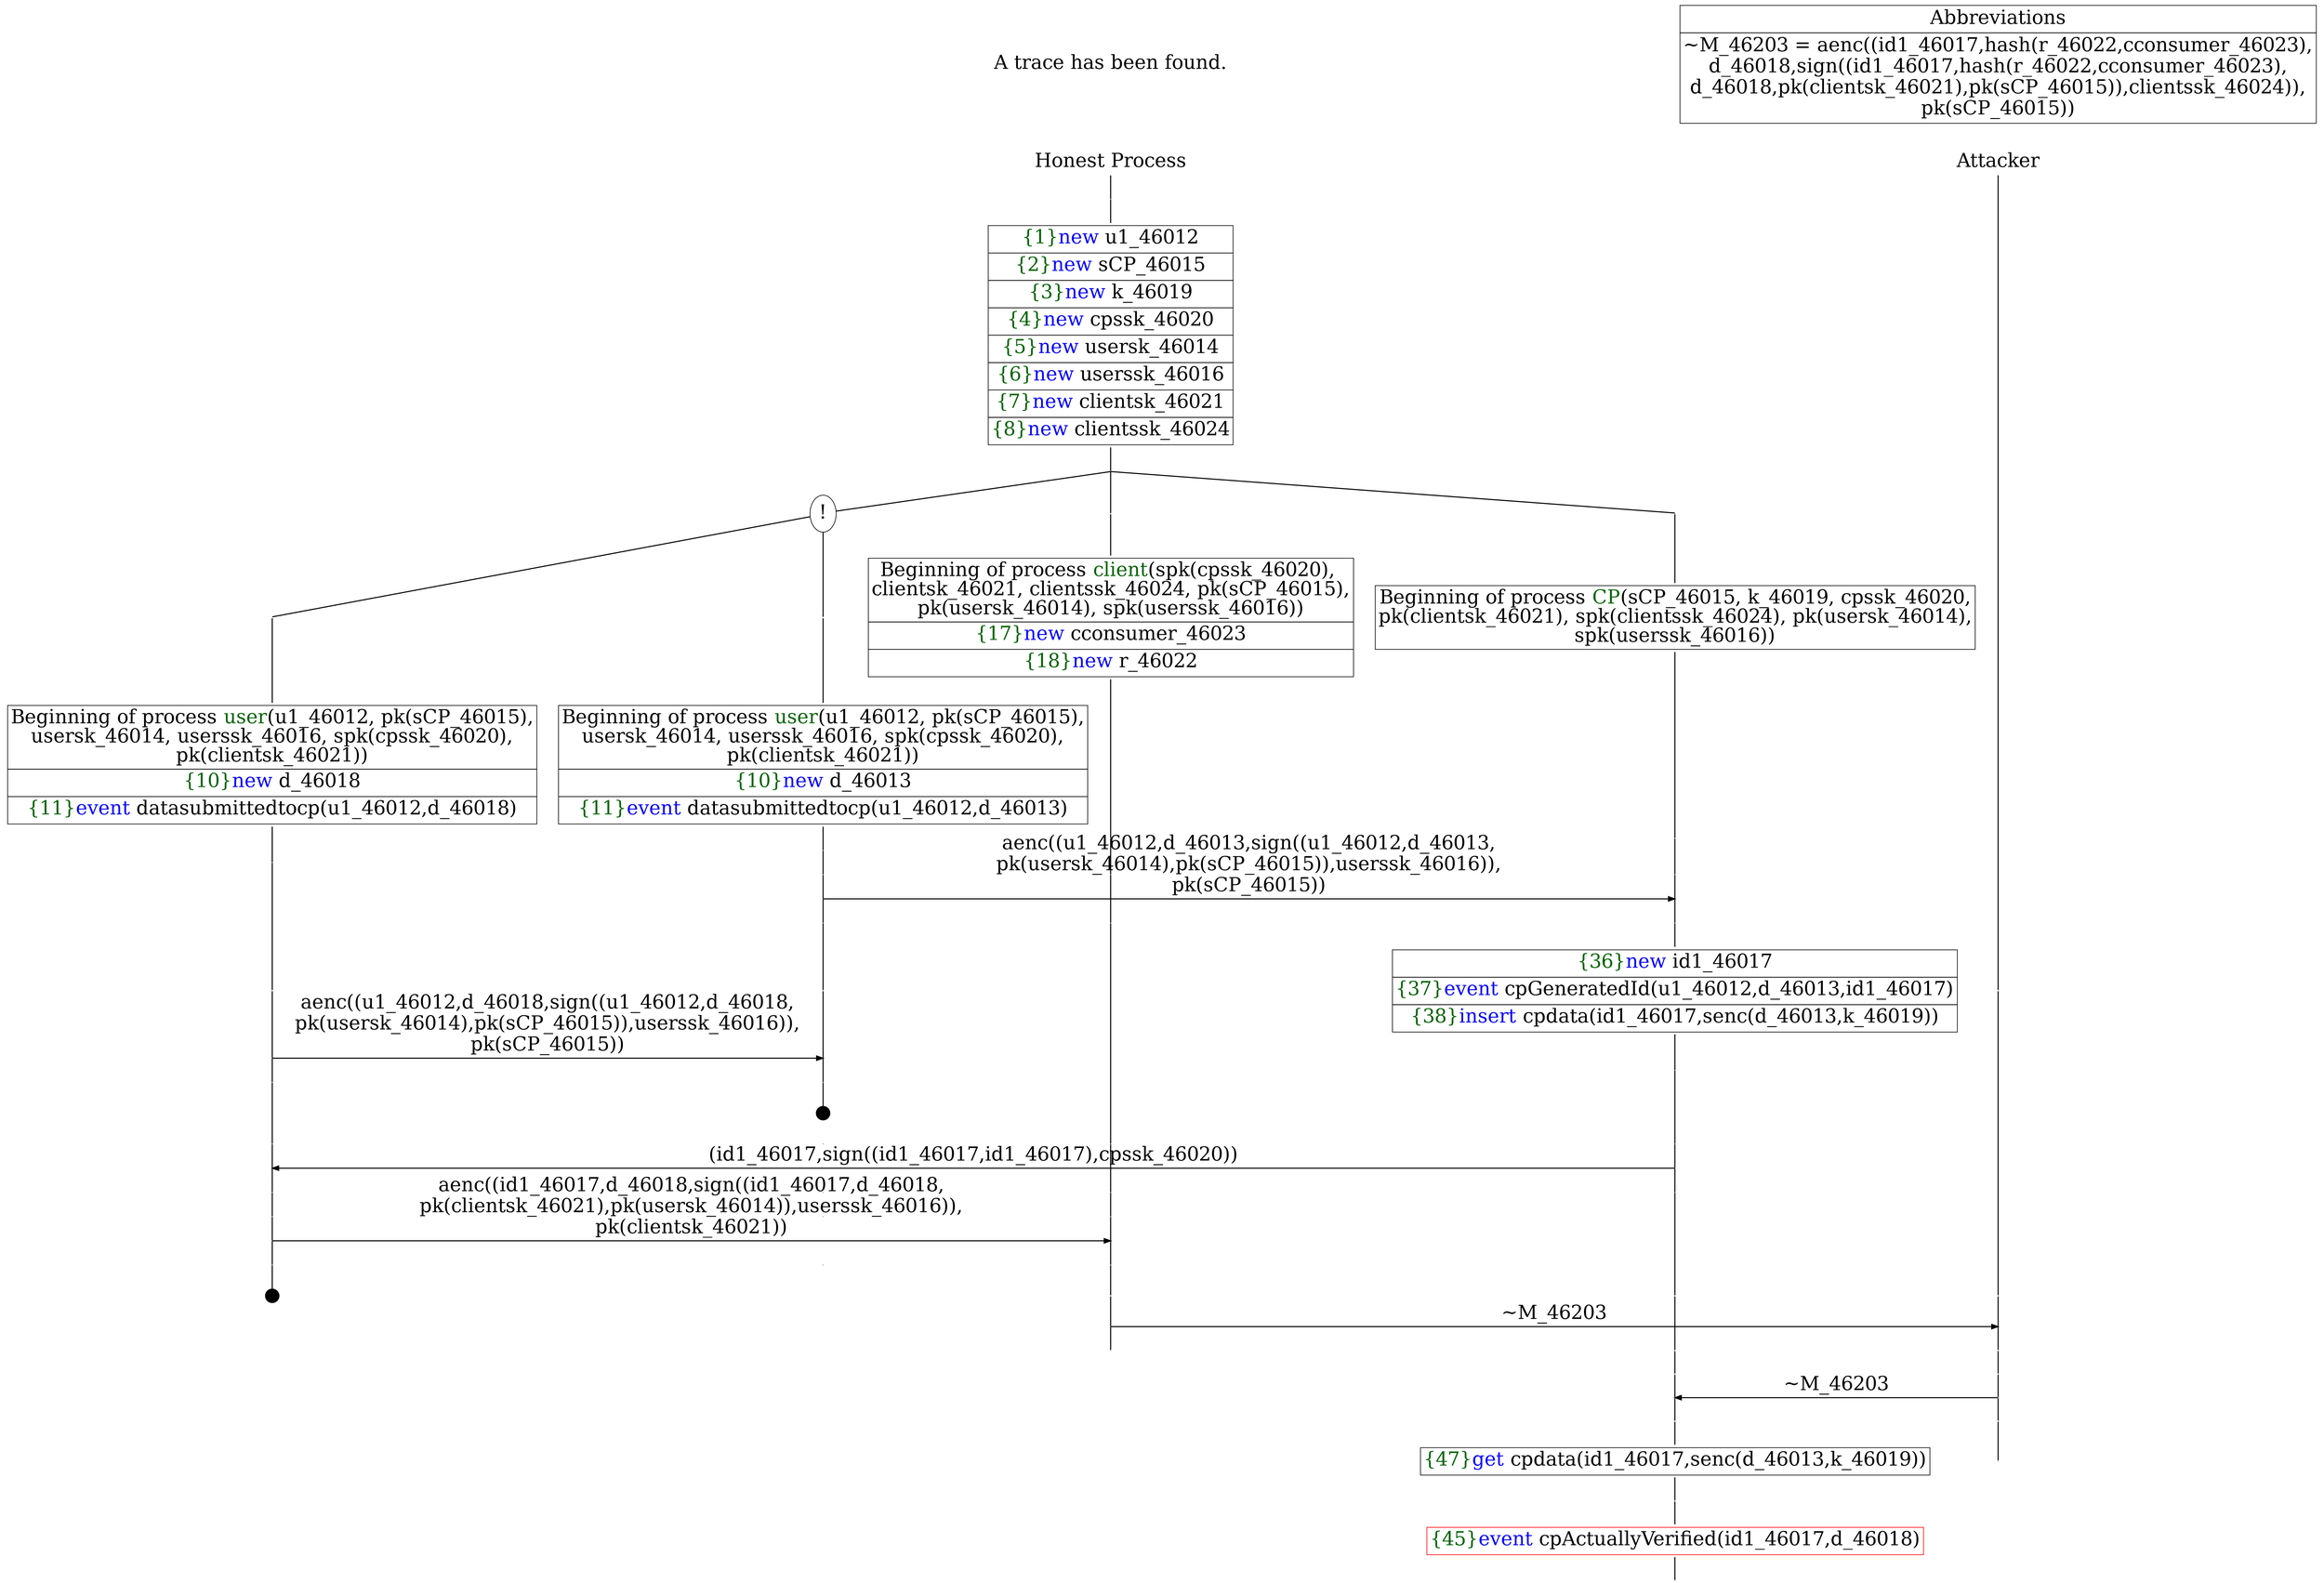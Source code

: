 digraph {
graph [ordering = out]
edge [arrowhead = none, penwidth = 1.6, fontsize = 30]
node [shape = point, width = 0, height = 0, fontsize = 30]
Trace [label = <A trace has been found.<br/>
>, shape = plaintext]
P0__0 [label = "Honest Process", shape = plaintext]
P__0 [label = "Attacker", shape = plaintext]
Trace -> P0__0 [label = "", style = invisible, weight = 100]{rank = same; P0__0 P__0}
P0__0 -> P0__1 [label = <>, weight = 100]
P0__1 -> P0__2 [label = <>, weight = 100]
P0__2 [shape = plaintext, label = <<TABLE BORDER="0" CELLBORDER="1" CELLSPACING="0" CELLPADDING="4"> <TR><TD><FONT COLOR="darkgreen">{1}</FONT><FONT COLOR="blue">new </FONT>u1_46012</TD></TR><TR><TD><FONT COLOR="darkgreen">{2}</FONT><FONT COLOR="blue">new </FONT>sCP_46015</TD></TR><TR><TD><FONT COLOR="darkgreen">{3}</FONT><FONT COLOR="blue">new </FONT>k_46019</TD></TR><TR><TD><FONT COLOR="darkgreen">{4}</FONT><FONT COLOR="blue">new </FONT>cpssk_46020</TD></TR><TR><TD><FONT COLOR="darkgreen">{5}</FONT><FONT COLOR="blue">new </FONT>usersk_46014</TD></TR><TR><TD><FONT COLOR="darkgreen">{6}</FONT><FONT COLOR="blue">new </FONT>userssk_46016</TD></TR><TR><TD><FONT COLOR="darkgreen">{7}</FONT><FONT COLOR="blue">new </FONT>clientsk_46021</TD></TR><TR><TD><FONT COLOR="darkgreen">{8}</FONT><FONT COLOR="blue">new </FONT>clientssk_46024</TD></TR></TABLE>>]
P0__2 -> P0__3 [label = <>, weight = 100]
/*RPar */
P0__3 -> P0_2__3 [label = <>]
P0__3 -> P0_1__3 [label = <>]
P0__3 -> P0_0__3 [label = <>]
P0__3 [label = "", fixedsize = false, width = 0, height = 0, shape = none]
{rank = same; P0_0__3 P0_1__3 P0_2__3}
P0_0__3 -> P0_0__4 [label = <>, weight = 100]
P0_0__4 [shape = plaintext, label = <<TABLE BORDER="0" CELLBORDER="1" CELLSPACING="0" CELLPADDING="4"> <TR><TD>Beginning of process <FONT COLOR="darkgreen">CP</FONT>(sCP_46015, k_46019, cpssk_46020,<br/>
pk(clientsk_46021), spk(clientssk_46024), pk(usersk_46014),<br/>
spk(userssk_46016))</TD></TR></TABLE>>]
P0_0__4 -> P0_0__5 [label = <>, weight = 100]
P0_1__3 -> P0_1__4 [label = <>, weight = 100]
P0_1__4 [shape = plaintext, label = <<TABLE BORDER="0" CELLBORDER="1" CELLSPACING="0" CELLPADDING="4"> <TR><TD>Beginning of process <FONT COLOR="darkgreen">client</FONT>(spk(cpssk_46020), <br/>
clientsk_46021, clientssk_46024, pk(sCP_46015),<br/>
pk(usersk_46014), spk(userssk_46016))</TD></TR><TR><TD><FONT COLOR="darkgreen">{17}</FONT><FONT COLOR="blue">new </FONT>cconsumer_46023</TD></TR><TR><TD><FONT COLOR="darkgreen">{18}</FONT><FONT COLOR="blue">new </FONT>r_46022</TD></TR></TABLE>>]
P0_1__4 -> P0_1__5 [label = <>, weight = 100]
P0_2__3 [label = "!", shape = ellipse]
{rank = same; P0_2_1__3 P0_2_0__3}
P0_2_1__3 [label = "", fixedsize = false, width = 0, height = 0, shape = none]
P0_2__3 -> P0_2_1__3 [label = <>]
P0_2_0__3 [label = "", fixedsize = false, width = 0, height = 0, shape = none]
P0_2__3 -> P0_2_0__3 [label = <>]
P0_2_0__3 -> P0_2_0__4 [label = <>, weight = 100]
P0_2_0__4 [shape = plaintext, label = <<TABLE BORDER="0" CELLBORDER="1" CELLSPACING="0" CELLPADDING="4"> <TR><TD>Beginning of process <FONT COLOR="darkgreen">user</FONT>(u1_46012, pk(sCP_46015),<br/>
usersk_46014, userssk_46016, spk(cpssk_46020),<br/>
pk(clientsk_46021))</TD></TR><TR><TD><FONT COLOR="darkgreen">{10}</FONT><FONT COLOR="blue">new </FONT>d_46013</TD></TR><TR><TD><FONT COLOR="darkgreen">{11}</FONT><FONT COLOR="blue">event</FONT> datasubmittedtocp(u1_46012,d_46013)</TD></TR></TABLE>>]
P0_2_0__4 -> P0_2_0__5 [label = <>, weight = 100]
P0_2_1__3 -> P0_2_1__4 [label = <>, weight = 100]
P0_2_1__4 [shape = plaintext, label = <<TABLE BORDER="0" CELLBORDER="1" CELLSPACING="0" CELLPADDING="4"> <TR><TD>Beginning of process <FONT COLOR="darkgreen">user</FONT>(u1_46012, pk(sCP_46015),<br/>
usersk_46014, userssk_46016, spk(cpssk_46020),<br/>
pk(clientsk_46021))</TD></TR><TR><TD><FONT COLOR="darkgreen">{10}</FONT><FONT COLOR="blue">new </FONT>d_46018</TD></TR><TR><TD><FONT COLOR="darkgreen">{11}</FONT><FONT COLOR="blue">event</FONT> datasubmittedtocp(u1_46012,d_46018)</TD></TR></TABLE>>]
P0_2_1__4 -> P0_2_1__5 [label = <>, weight = 100]
P0_2_0__5 -> P0_2_0__6 [label = <>, weight = 100]
P0_1__5 -> P0_1__6 [label = <>, weight = 100]
P0_0__5 -> P0_0__6 [label = <>, weight = 100]
{rank = same; P0_0__6 P0_1__6 P0_2_0__6}
P0_2_0__6 -> P0_2_0__7 [label = <>, weight = 100]
P0_0__6 -> P0_0__7 [label = <>, weight = 100]
{rank = same; P0_0__7 P0_2_0__7}
P0_2_0__7 -> P0_0__7 [label = <aenc((u1_46012,d_46013,sign((u1_46012,d_46013,<br/>
pk(usersk_46014),pk(sCP_46015)),userssk_46016)),<br/>
pk(sCP_46015))>, arrowhead = normal]
P0_2_0__7 -> P0_2_0__8 [label = <>, weight = 100]
P0_1__6 -> P0_1__7 [label = <>, weight = 100]
P0_0__7 -> P0_0__8 [label = <>, weight = 100]
{rank = same; P0_0__8 P0_1__7 P0_2_0__8}
P0_0__8 -> P0_0__9 [label = <>, weight = 100]
P0_0__9 [shape = plaintext, label = <<TABLE BORDER="0" CELLBORDER="1" CELLSPACING="0" CELLPADDING="4"> <TR><TD><FONT COLOR="darkgreen">{36}</FONT><FONT COLOR="blue">new </FONT>id1_46017</TD></TR><TR><TD><FONT COLOR="darkgreen">{37}</FONT><FONT COLOR="blue">event</FONT> cpGeneratedId(u1_46012,d_46013,id1_46017)<br/>
</TD></TR><TR><TD><FONT COLOR="darkgreen">{38}</FONT><FONT COLOR="blue">insert </FONT>cpdata(id1_46017,senc(d_46013,k_46019))<br/>
</TD></TR></TABLE>>]
P0_0__9 -> P0_0__10 [label = <>, weight = 100]
P__0 -> P__1 [label = <>, weight = 100]
{rank = same; P__1 P0_0__9}
P0_2_1__5 -> P0_2_1__6 [label = <>, weight = 100]
P0_2_0__8 -> P0_2_0__9 [label = <>, weight = 100]
{rank = same; P0_2_0__9 P0_2_1__6}
P0_2_1__6 -> P0_2_1__7 [label = <>, weight = 100]
P0_2_0__9 -> P0_2_0__10 [label = <>, weight = 100]
{rank = same; P0_2_0__10 P0_2_1__7}
P0_2_1__7 -> P0_2_0__10 [label = <aenc((u1_46012,d_46018,sign((u1_46012,d_46018,<br/>
pk(usersk_46014),pk(sCP_46015)),userssk_46016)),<br/>
pk(sCP_46015))>, arrowhead = normal]
P0_2_1__7 -> P0_2_1__8 [label = <>, weight = 100]
P0_2_0__10 -> P0_2_0__11 [label = <>, weight = 100]
{rank = same; P0_2_0__11 P0_2_1__8}
P0_2_0__12 [label = "", width = 0.3, height = 0.3]
P0_2_0__11 -> P0_2_0__12 [label = <>, weight = 100]
P0_2_1__8 -> P0_2_1__9 [label = <>, weight = 100]
P0_2_0__13 [label = "", style = invisible]
P0_2_0__12 -> P0_2_0__13 [label = <>, weight = 100, style = invisible]
P0_1__7 -> P0_1__8 [label = <>, weight = 100]
P0_0__10 -> P0_0__11 [label = <>, weight = 100]
{rank = same; P0_0__11 P0_1__8 P0_2_0__13 P0_2_1__9}
P0_2_1__9 -> P0_2_1__10 [label = <>, weight = 100]
P0_0__11 -> P0_0__12 [label = <>, weight = 100]
{rank = same; P0_0__12 P0_2_1__10}
P0_2_1__10 -> P0_0__12 [label = <(id1_46017,sign((id1_46017,id1_46017),cpssk_46020))>, dir = back, arrowhead = normal]
P0_2_1__10 -> P0_2_1__11 [label = <>, weight = 100]
P0_2_0__14 [label = "", style = invisible]
P0_2_0__13 -> P0_2_0__14 [label = <>, weight = 100, style = invisible]
P0_1__8 -> P0_1__9 [label = <>, weight = 100]
P0_0__12 -> P0_0__13 [label = <>, weight = 100]
{rank = same; P0_0__13 P0_1__9 P0_2_0__14 P0_2_1__11}
P0_2_1__11 -> P0_2_1__12 [label = <>, weight = 100]
P0_2_0__15 [label = "", style = invisible]
P0_2_0__14 -> P0_2_0__15 [label = <>, weight = 100, style = invisible]
P0_1__9 -> P0_1__10 [label = <>, weight = 100]
{rank = same; P0_1__10 P0_2_0__15 P0_2_1__12}
P0_2_1__12 -> P0_2_1__13 [label = <>, weight = 100]
P0_1__10 -> P0_1__11 [label = <>, weight = 100]
{rank = same; P0_1__11 P0_2_1__13}
P0_2_1__13 -> P0_1__11 [label = <aenc((id1_46017,d_46018,sign((id1_46017,d_46018,<br/>
pk(clientsk_46021),pk(usersk_46014)),userssk_46016)),<br/>
pk(clientsk_46021))>, arrowhead = normal]
P0_2_1__13 -> P0_2_1__14 [label = <>, weight = 100]
P0_2_0__16 [label = "", style = invisible]
P0_2_0__15 -> P0_2_0__16 [label = <>, weight = 100, style = invisible]
P0_1__11 -> P0_1__12 [label = <>, weight = 100]
{rank = same; P0_1__12 P0_2_0__16 P0_2_1__14}
P0_2_1__15 [label = "", width = 0.3, height = 0.3]
P0_2_1__14 -> P0_2_1__15 [label = <>, weight = 100]
P0_1__12 -> P0_1__13 [label = <>, weight = 100]
P0_0__13 -> P0_0__14 [label = <>, weight = 100]
P__1 -> P__2 [label = <>, weight = 100]
{rank = same; P__2 P0_0__14 P0_1__13}
P0_1__13 -> P0_1__14 [label = <>, weight = 100]
P__2 -> P__3 [label = <>, weight = 100]
{rank = same; P__3 P0_1__14}
P0_1__14 -> P__3 [label = <~M_46203>, arrowhead = normal]
P0_1__14 -> P0_1__15 [label = <>, weight = 100]
P0_0__14 -> P0_0__15 [label = <>, weight = 100]
P__3 -> P__4 [label = <>, weight = 100]
{rank = same; P__4 P0_0__15 P0_1__15}
P0_0__15 -> P0_0__16 [label = <>, weight = 100]
P__4 -> P__5 [label = <>, weight = 100]
{rank = same; P__5 P0_0__16}
P0_0__16 -> P0_0__17 [label = <>, weight = 100]
P__5 -> P__6 [label = <>, weight = 100]
{rank = same; P__6 P0_0__17}
P0_0__17 -> P__6 [label = <~M_46203>, dir = back, arrowhead = normal]
P0_0__17 -> P0_0__18 [label = <>, weight = 100]
P__6 -> P__7 [label = <>, weight = 100]
{rank = same; P__7 P0_0__18}
P0_0__18 -> P0_0__19 [label = <>, weight = 100]
P0_0__19 [shape = plaintext, label = <<TABLE BORDER="0" CELLBORDER="1" CELLSPACING="0" CELLPADDING="4"> <TR><TD><FONT COLOR="darkgreen">{47}</FONT><FONT COLOR="blue">get </FONT>cpdata(id1_46017,senc(d_46013,k_46019))<br/>
</TD></TR></TABLE>>]
P0_0__19 -> P0_0__20 [label = <>, weight = 100]
P__7 -> P__8 [label = <>, weight = 100]
{rank = same; P__8 P0_0__19}
P0_0__20 -> P0_0__21 [label = <>, weight = 100]
P0_0__21 [color = red, shape = plaintext, label = <<TABLE BORDER="0" CELLBORDER="1" CELLSPACING="0" CELLPADDING="4"> <TR><TD><FONT COLOR="darkgreen">{45}</FONT><FONT COLOR="blue">event</FONT> cpActuallyVerified(id1_46017,d_46018)<br/>
</TD></TR></TABLE>>]
P0_0__21 -> P0_0__22 [label = <>, weight = 100]
Abbrev [shape = plaintext, label = <<TABLE BORDER="0" CELLBORDER="1" CELLSPACING="0" CELLPADDING="4"><TR> <TD> Abbreviations </TD></TR><TR><TD>~M_46203 = aenc((id1_46017,hash(r_46022,cconsumer_46023),<br/>
d_46018,sign((id1_46017,hash(r_46022,cconsumer_46023),<br/>
d_46018,pk(clientsk_46021),pk(sCP_46015)),clientssk_46024)),<br/>
pk(sCP_46015))</TD></TR></TABLE>>]Abbrev -> P__0 [style = invisible, weight =100]}